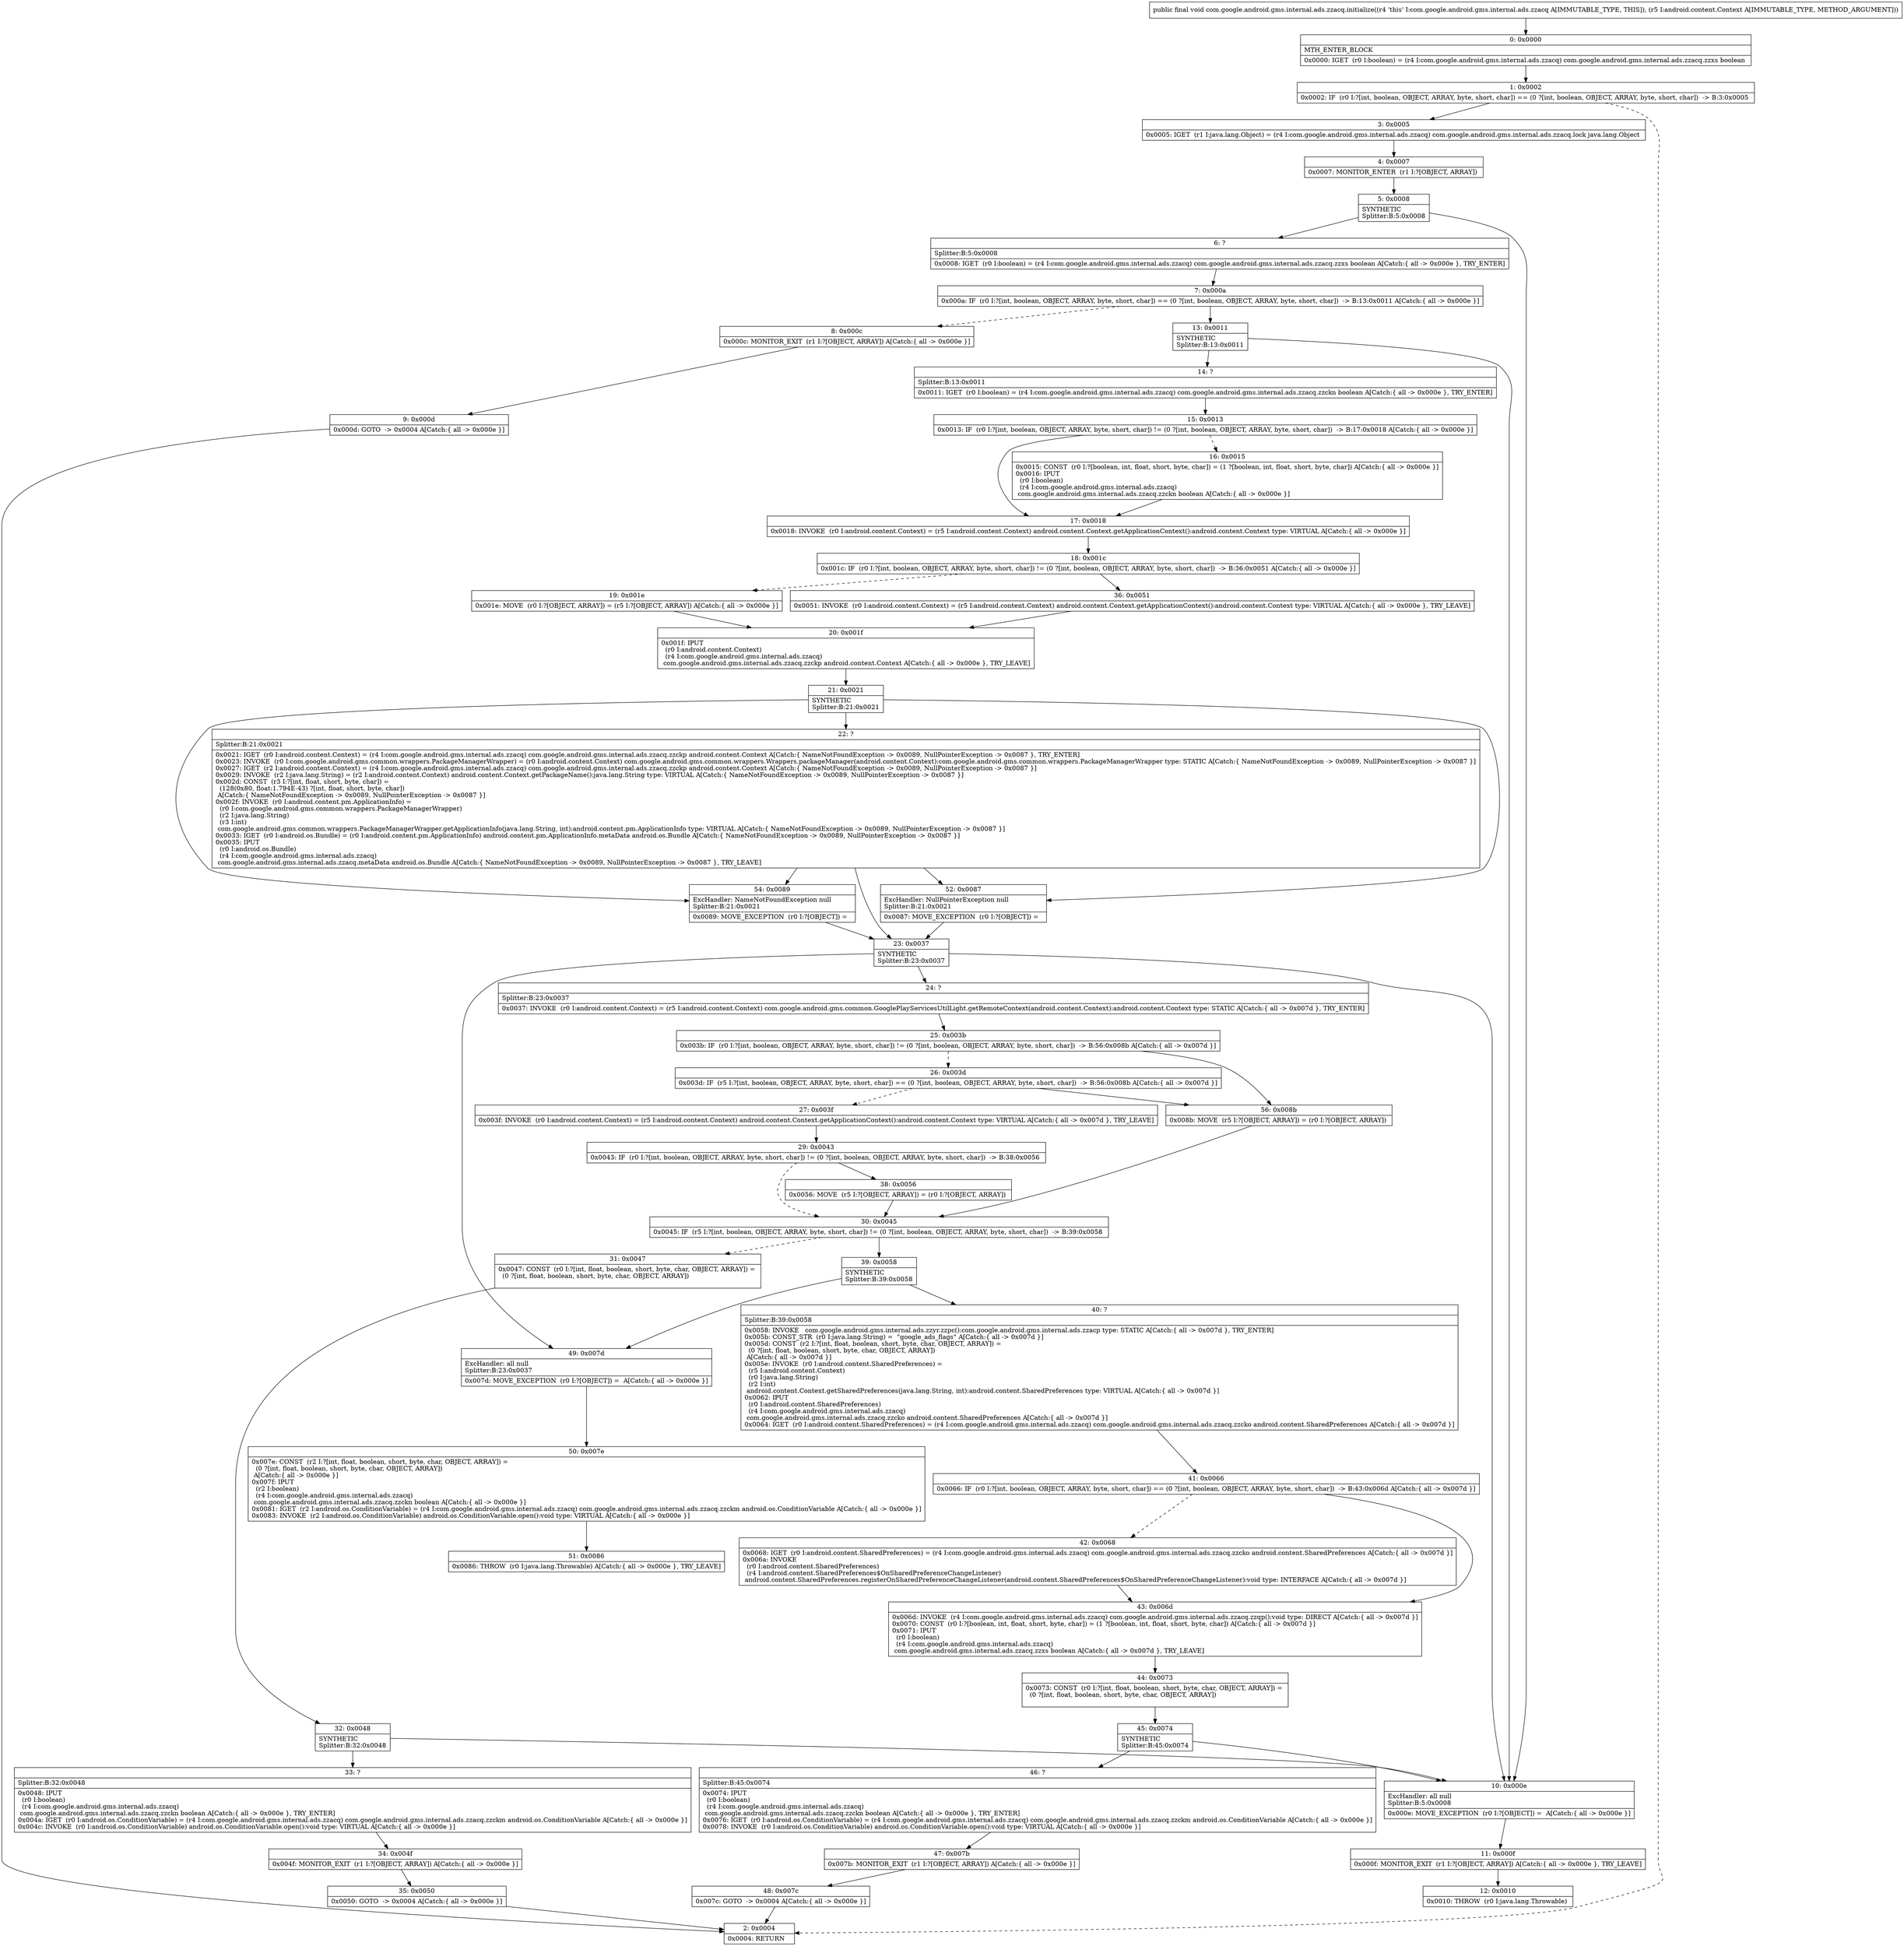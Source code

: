 digraph "CFG forcom.google.android.gms.internal.ads.zzacq.initialize(Landroid\/content\/Context;)V" {
Node_0 [shape=record,label="{0\:\ 0x0000|MTH_ENTER_BLOCK\l|0x0000: IGET  (r0 I:boolean) = (r4 I:com.google.android.gms.internal.ads.zzacq) com.google.android.gms.internal.ads.zzacq.zzxs boolean \l}"];
Node_1 [shape=record,label="{1\:\ 0x0002|0x0002: IF  (r0 I:?[int, boolean, OBJECT, ARRAY, byte, short, char]) == (0 ?[int, boolean, OBJECT, ARRAY, byte, short, char])  \-\> B:3:0x0005 \l}"];
Node_2 [shape=record,label="{2\:\ 0x0004|0x0004: RETURN   \l}"];
Node_3 [shape=record,label="{3\:\ 0x0005|0x0005: IGET  (r1 I:java.lang.Object) = (r4 I:com.google.android.gms.internal.ads.zzacq) com.google.android.gms.internal.ads.zzacq.lock java.lang.Object \l}"];
Node_4 [shape=record,label="{4\:\ 0x0007|0x0007: MONITOR_ENTER  (r1 I:?[OBJECT, ARRAY]) \l}"];
Node_5 [shape=record,label="{5\:\ 0x0008|SYNTHETIC\lSplitter:B:5:0x0008\l}"];
Node_6 [shape=record,label="{6\:\ ?|Splitter:B:5:0x0008\l|0x0008: IGET  (r0 I:boolean) = (r4 I:com.google.android.gms.internal.ads.zzacq) com.google.android.gms.internal.ads.zzacq.zzxs boolean A[Catch:\{ all \-\> 0x000e \}, TRY_ENTER]\l}"];
Node_7 [shape=record,label="{7\:\ 0x000a|0x000a: IF  (r0 I:?[int, boolean, OBJECT, ARRAY, byte, short, char]) == (0 ?[int, boolean, OBJECT, ARRAY, byte, short, char])  \-\> B:13:0x0011 A[Catch:\{ all \-\> 0x000e \}]\l}"];
Node_8 [shape=record,label="{8\:\ 0x000c|0x000c: MONITOR_EXIT  (r1 I:?[OBJECT, ARRAY]) A[Catch:\{ all \-\> 0x000e \}]\l}"];
Node_9 [shape=record,label="{9\:\ 0x000d|0x000d: GOTO  \-\> 0x0004 A[Catch:\{ all \-\> 0x000e \}]\l}"];
Node_10 [shape=record,label="{10\:\ 0x000e|ExcHandler: all null\lSplitter:B:5:0x0008\l|0x000e: MOVE_EXCEPTION  (r0 I:?[OBJECT]) =  A[Catch:\{ all \-\> 0x000e \}]\l}"];
Node_11 [shape=record,label="{11\:\ 0x000f|0x000f: MONITOR_EXIT  (r1 I:?[OBJECT, ARRAY]) A[Catch:\{ all \-\> 0x000e \}, TRY_LEAVE]\l}"];
Node_12 [shape=record,label="{12\:\ 0x0010|0x0010: THROW  (r0 I:java.lang.Throwable) \l}"];
Node_13 [shape=record,label="{13\:\ 0x0011|SYNTHETIC\lSplitter:B:13:0x0011\l}"];
Node_14 [shape=record,label="{14\:\ ?|Splitter:B:13:0x0011\l|0x0011: IGET  (r0 I:boolean) = (r4 I:com.google.android.gms.internal.ads.zzacq) com.google.android.gms.internal.ads.zzacq.zzckn boolean A[Catch:\{ all \-\> 0x000e \}, TRY_ENTER]\l}"];
Node_15 [shape=record,label="{15\:\ 0x0013|0x0013: IF  (r0 I:?[int, boolean, OBJECT, ARRAY, byte, short, char]) != (0 ?[int, boolean, OBJECT, ARRAY, byte, short, char])  \-\> B:17:0x0018 A[Catch:\{ all \-\> 0x000e \}]\l}"];
Node_16 [shape=record,label="{16\:\ 0x0015|0x0015: CONST  (r0 I:?[boolean, int, float, short, byte, char]) = (1 ?[boolean, int, float, short, byte, char]) A[Catch:\{ all \-\> 0x000e \}]\l0x0016: IPUT  \l  (r0 I:boolean)\l  (r4 I:com.google.android.gms.internal.ads.zzacq)\l com.google.android.gms.internal.ads.zzacq.zzckn boolean A[Catch:\{ all \-\> 0x000e \}]\l}"];
Node_17 [shape=record,label="{17\:\ 0x0018|0x0018: INVOKE  (r0 I:android.content.Context) = (r5 I:android.content.Context) android.content.Context.getApplicationContext():android.content.Context type: VIRTUAL A[Catch:\{ all \-\> 0x000e \}]\l}"];
Node_18 [shape=record,label="{18\:\ 0x001c|0x001c: IF  (r0 I:?[int, boolean, OBJECT, ARRAY, byte, short, char]) != (0 ?[int, boolean, OBJECT, ARRAY, byte, short, char])  \-\> B:36:0x0051 A[Catch:\{ all \-\> 0x000e \}]\l}"];
Node_19 [shape=record,label="{19\:\ 0x001e|0x001e: MOVE  (r0 I:?[OBJECT, ARRAY]) = (r5 I:?[OBJECT, ARRAY]) A[Catch:\{ all \-\> 0x000e \}]\l}"];
Node_20 [shape=record,label="{20\:\ 0x001f|0x001f: IPUT  \l  (r0 I:android.content.Context)\l  (r4 I:com.google.android.gms.internal.ads.zzacq)\l com.google.android.gms.internal.ads.zzacq.zzckp android.content.Context A[Catch:\{ all \-\> 0x000e \}, TRY_LEAVE]\l}"];
Node_21 [shape=record,label="{21\:\ 0x0021|SYNTHETIC\lSplitter:B:21:0x0021\l}"];
Node_22 [shape=record,label="{22\:\ ?|Splitter:B:21:0x0021\l|0x0021: IGET  (r0 I:android.content.Context) = (r4 I:com.google.android.gms.internal.ads.zzacq) com.google.android.gms.internal.ads.zzacq.zzckp android.content.Context A[Catch:\{ NameNotFoundException \-\> 0x0089, NullPointerException \-\> 0x0087 \}, TRY_ENTER]\l0x0023: INVOKE  (r0 I:com.google.android.gms.common.wrappers.PackageManagerWrapper) = (r0 I:android.content.Context) com.google.android.gms.common.wrappers.Wrappers.packageManager(android.content.Context):com.google.android.gms.common.wrappers.PackageManagerWrapper type: STATIC A[Catch:\{ NameNotFoundException \-\> 0x0089, NullPointerException \-\> 0x0087 \}]\l0x0027: IGET  (r2 I:android.content.Context) = (r4 I:com.google.android.gms.internal.ads.zzacq) com.google.android.gms.internal.ads.zzacq.zzckp android.content.Context A[Catch:\{ NameNotFoundException \-\> 0x0089, NullPointerException \-\> 0x0087 \}]\l0x0029: INVOKE  (r2 I:java.lang.String) = (r2 I:android.content.Context) android.content.Context.getPackageName():java.lang.String type: VIRTUAL A[Catch:\{ NameNotFoundException \-\> 0x0089, NullPointerException \-\> 0x0087 \}]\l0x002d: CONST  (r3 I:?[int, float, short, byte, char]) = \l  (128(0x80, float:1.794E\-43) ?[int, float, short, byte, char])\l A[Catch:\{ NameNotFoundException \-\> 0x0089, NullPointerException \-\> 0x0087 \}]\l0x002f: INVOKE  (r0 I:android.content.pm.ApplicationInfo) = \l  (r0 I:com.google.android.gms.common.wrappers.PackageManagerWrapper)\l  (r2 I:java.lang.String)\l  (r3 I:int)\l com.google.android.gms.common.wrappers.PackageManagerWrapper.getApplicationInfo(java.lang.String, int):android.content.pm.ApplicationInfo type: VIRTUAL A[Catch:\{ NameNotFoundException \-\> 0x0089, NullPointerException \-\> 0x0087 \}]\l0x0033: IGET  (r0 I:android.os.Bundle) = (r0 I:android.content.pm.ApplicationInfo) android.content.pm.ApplicationInfo.metaData android.os.Bundle A[Catch:\{ NameNotFoundException \-\> 0x0089, NullPointerException \-\> 0x0087 \}]\l0x0035: IPUT  \l  (r0 I:android.os.Bundle)\l  (r4 I:com.google.android.gms.internal.ads.zzacq)\l com.google.android.gms.internal.ads.zzacq.metaData android.os.Bundle A[Catch:\{ NameNotFoundException \-\> 0x0089, NullPointerException \-\> 0x0087 \}, TRY_LEAVE]\l}"];
Node_23 [shape=record,label="{23\:\ 0x0037|SYNTHETIC\lSplitter:B:23:0x0037\l}"];
Node_24 [shape=record,label="{24\:\ ?|Splitter:B:23:0x0037\l|0x0037: INVOKE  (r0 I:android.content.Context) = (r5 I:android.content.Context) com.google.android.gms.common.GooglePlayServicesUtilLight.getRemoteContext(android.content.Context):android.content.Context type: STATIC A[Catch:\{ all \-\> 0x007d \}, TRY_ENTER]\l}"];
Node_25 [shape=record,label="{25\:\ 0x003b|0x003b: IF  (r0 I:?[int, boolean, OBJECT, ARRAY, byte, short, char]) != (0 ?[int, boolean, OBJECT, ARRAY, byte, short, char])  \-\> B:56:0x008b A[Catch:\{ all \-\> 0x007d \}]\l}"];
Node_26 [shape=record,label="{26\:\ 0x003d|0x003d: IF  (r5 I:?[int, boolean, OBJECT, ARRAY, byte, short, char]) == (0 ?[int, boolean, OBJECT, ARRAY, byte, short, char])  \-\> B:56:0x008b A[Catch:\{ all \-\> 0x007d \}]\l}"];
Node_27 [shape=record,label="{27\:\ 0x003f|0x003f: INVOKE  (r0 I:android.content.Context) = (r5 I:android.content.Context) android.content.Context.getApplicationContext():android.content.Context type: VIRTUAL A[Catch:\{ all \-\> 0x007d \}, TRY_LEAVE]\l}"];
Node_29 [shape=record,label="{29\:\ 0x0043|0x0043: IF  (r0 I:?[int, boolean, OBJECT, ARRAY, byte, short, char]) != (0 ?[int, boolean, OBJECT, ARRAY, byte, short, char])  \-\> B:38:0x0056 \l}"];
Node_30 [shape=record,label="{30\:\ 0x0045|0x0045: IF  (r5 I:?[int, boolean, OBJECT, ARRAY, byte, short, char]) != (0 ?[int, boolean, OBJECT, ARRAY, byte, short, char])  \-\> B:39:0x0058 \l}"];
Node_31 [shape=record,label="{31\:\ 0x0047|0x0047: CONST  (r0 I:?[int, float, boolean, short, byte, char, OBJECT, ARRAY]) = \l  (0 ?[int, float, boolean, short, byte, char, OBJECT, ARRAY])\l \l}"];
Node_32 [shape=record,label="{32\:\ 0x0048|SYNTHETIC\lSplitter:B:32:0x0048\l}"];
Node_33 [shape=record,label="{33\:\ ?|Splitter:B:32:0x0048\l|0x0048: IPUT  \l  (r0 I:boolean)\l  (r4 I:com.google.android.gms.internal.ads.zzacq)\l com.google.android.gms.internal.ads.zzacq.zzckn boolean A[Catch:\{ all \-\> 0x000e \}, TRY_ENTER]\l0x004a: IGET  (r0 I:android.os.ConditionVariable) = (r4 I:com.google.android.gms.internal.ads.zzacq) com.google.android.gms.internal.ads.zzacq.zzckm android.os.ConditionVariable A[Catch:\{ all \-\> 0x000e \}]\l0x004c: INVOKE  (r0 I:android.os.ConditionVariable) android.os.ConditionVariable.open():void type: VIRTUAL A[Catch:\{ all \-\> 0x000e \}]\l}"];
Node_34 [shape=record,label="{34\:\ 0x004f|0x004f: MONITOR_EXIT  (r1 I:?[OBJECT, ARRAY]) A[Catch:\{ all \-\> 0x000e \}]\l}"];
Node_35 [shape=record,label="{35\:\ 0x0050|0x0050: GOTO  \-\> 0x0004 A[Catch:\{ all \-\> 0x000e \}]\l}"];
Node_36 [shape=record,label="{36\:\ 0x0051|0x0051: INVOKE  (r0 I:android.content.Context) = (r5 I:android.content.Context) android.content.Context.getApplicationContext():android.content.Context type: VIRTUAL A[Catch:\{ all \-\> 0x000e \}, TRY_LEAVE]\l}"];
Node_38 [shape=record,label="{38\:\ 0x0056|0x0056: MOVE  (r5 I:?[OBJECT, ARRAY]) = (r0 I:?[OBJECT, ARRAY]) \l}"];
Node_39 [shape=record,label="{39\:\ 0x0058|SYNTHETIC\lSplitter:B:39:0x0058\l}"];
Node_40 [shape=record,label="{40\:\ ?|Splitter:B:39:0x0058\l|0x0058: INVOKE   com.google.android.gms.internal.ads.zzyr.zzpc():com.google.android.gms.internal.ads.zzacp type: STATIC A[Catch:\{ all \-\> 0x007d \}, TRY_ENTER]\l0x005b: CONST_STR  (r0 I:java.lang.String) =  \"google_ads_flags\" A[Catch:\{ all \-\> 0x007d \}]\l0x005d: CONST  (r2 I:?[int, float, boolean, short, byte, char, OBJECT, ARRAY]) = \l  (0 ?[int, float, boolean, short, byte, char, OBJECT, ARRAY])\l A[Catch:\{ all \-\> 0x007d \}]\l0x005e: INVOKE  (r0 I:android.content.SharedPreferences) = \l  (r5 I:android.content.Context)\l  (r0 I:java.lang.String)\l  (r2 I:int)\l android.content.Context.getSharedPreferences(java.lang.String, int):android.content.SharedPreferences type: VIRTUAL A[Catch:\{ all \-\> 0x007d \}]\l0x0062: IPUT  \l  (r0 I:android.content.SharedPreferences)\l  (r4 I:com.google.android.gms.internal.ads.zzacq)\l com.google.android.gms.internal.ads.zzacq.zzcko android.content.SharedPreferences A[Catch:\{ all \-\> 0x007d \}]\l0x0064: IGET  (r0 I:android.content.SharedPreferences) = (r4 I:com.google.android.gms.internal.ads.zzacq) com.google.android.gms.internal.ads.zzacq.zzcko android.content.SharedPreferences A[Catch:\{ all \-\> 0x007d \}]\l}"];
Node_41 [shape=record,label="{41\:\ 0x0066|0x0066: IF  (r0 I:?[int, boolean, OBJECT, ARRAY, byte, short, char]) == (0 ?[int, boolean, OBJECT, ARRAY, byte, short, char])  \-\> B:43:0x006d A[Catch:\{ all \-\> 0x007d \}]\l}"];
Node_42 [shape=record,label="{42\:\ 0x0068|0x0068: IGET  (r0 I:android.content.SharedPreferences) = (r4 I:com.google.android.gms.internal.ads.zzacq) com.google.android.gms.internal.ads.zzacq.zzcko android.content.SharedPreferences A[Catch:\{ all \-\> 0x007d \}]\l0x006a: INVOKE  \l  (r0 I:android.content.SharedPreferences)\l  (r4 I:android.content.SharedPreferences$OnSharedPreferenceChangeListener)\l android.content.SharedPreferences.registerOnSharedPreferenceChangeListener(android.content.SharedPreferences$OnSharedPreferenceChangeListener):void type: INTERFACE A[Catch:\{ all \-\> 0x007d \}]\l}"];
Node_43 [shape=record,label="{43\:\ 0x006d|0x006d: INVOKE  (r4 I:com.google.android.gms.internal.ads.zzacq) com.google.android.gms.internal.ads.zzacq.zzqp():void type: DIRECT A[Catch:\{ all \-\> 0x007d \}]\l0x0070: CONST  (r0 I:?[boolean, int, float, short, byte, char]) = (1 ?[boolean, int, float, short, byte, char]) A[Catch:\{ all \-\> 0x007d \}]\l0x0071: IPUT  \l  (r0 I:boolean)\l  (r4 I:com.google.android.gms.internal.ads.zzacq)\l com.google.android.gms.internal.ads.zzacq.zzxs boolean A[Catch:\{ all \-\> 0x007d \}, TRY_LEAVE]\l}"];
Node_44 [shape=record,label="{44\:\ 0x0073|0x0073: CONST  (r0 I:?[int, float, boolean, short, byte, char, OBJECT, ARRAY]) = \l  (0 ?[int, float, boolean, short, byte, char, OBJECT, ARRAY])\l \l}"];
Node_45 [shape=record,label="{45\:\ 0x0074|SYNTHETIC\lSplitter:B:45:0x0074\l}"];
Node_46 [shape=record,label="{46\:\ ?|Splitter:B:45:0x0074\l|0x0074: IPUT  \l  (r0 I:boolean)\l  (r4 I:com.google.android.gms.internal.ads.zzacq)\l com.google.android.gms.internal.ads.zzacq.zzckn boolean A[Catch:\{ all \-\> 0x000e \}, TRY_ENTER]\l0x0076: IGET  (r0 I:android.os.ConditionVariable) = (r4 I:com.google.android.gms.internal.ads.zzacq) com.google.android.gms.internal.ads.zzacq.zzckm android.os.ConditionVariable A[Catch:\{ all \-\> 0x000e \}]\l0x0078: INVOKE  (r0 I:android.os.ConditionVariable) android.os.ConditionVariable.open():void type: VIRTUAL A[Catch:\{ all \-\> 0x000e \}]\l}"];
Node_47 [shape=record,label="{47\:\ 0x007b|0x007b: MONITOR_EXIT  (r1 I:?[OBJECT, ARRAY]) A[Catch:\{ all \-\> 0x000e \}]\l}"];
Node_48 [shape=record,label="{48\:\ 0x007c|0x007c: GOTO  \-\> 0x0004 A[Catch:\{ all \-\> 0x000e \}]\l}"];
Node_49 [shape=record,label="{49\:\ 0x007d|ExcHandler: all null\lSplitter:B:23:0x0037\l|0x007d: MOVE_EXCEPTION  (r0 I:?[OBJECT]) =  A[Catch:\{ all \-\> 0x000e \}]\l}"];
Node_50 [shape=record,label="{50\:\ 0x007e|0x007e: CONST  (r2 I:?[int, float, boolean, short, byte, char, OBJECT, ARRAY]) = \l  (0 ?[int, float, boolean, short, byte, char, OBJECT, ARRAY])\l A[Catch:\{ all \-\> 0x000e \}]\l0x007f: IPUT  \l  (r2 I:boolean)\l  (r4 I:com.google.android.gms.internal.ads.zzacq)\l com.google.android.gms.internal.ads.zzacq.zzckn boolean A[Catch:\{ all \-\> 0x000e \}]\l0x0081: IGET  (r2 I:android.os.ConditionVariable) = (r4 I:com.google.android.gms.internal.ads.zzacq) com.google.android.gms.internal.ads.zzacq.zzckm android.os.ConditionVariable A[Catch:\{ all \-\> 0x000e \}]\l0x0083: INVOKE  (r2 I:android.os.ConditionVariable) android.os.ConditionVariable.open():void type: VIRTUAL A[Catch:\{ all \-\> 0x000e \}]\l}"];
Node_51 [shape=record,label="{51\:\ 0x0086|0x0086: THROW  (r0 I:java.lang.Throwable) A[Catch:\{ all \-\> 0x000e \}, TRY_LEAVE]\l}"];
Node_52 [shape=record,label="{52\:\ 0x0087|ExcHandler: NullPointerException null\lSplitter:B:21:0x0021\l|0x0087: MOVE_EXCEPTION  (r0 I:?[OBJECT]) =  \l}"];
Node_54 [shape=record,label="{54\:\ 0x0089|ExcHandler: NameNotFoundException null\lSplitter:B:21:0x0021\l|0x0089: MOVE_EXCEPTION  (r0 I:?[OBJECT]) =  \l}"];
Node_56 [shape=record,label="{56\:\ 0x008b|0x008b: MOVE  (r5 I:?[OBJECT, ARRAY]) = (r0 I:?[OBJECT, ARRAY]) \l}"];
MethodNode[shape=record,label="{public final void com.google.android.gms.internal.ads.zzacq.initialize((r4 'this' I:com.google.android.gms.internal.ads.zzacq A[IMMUTABLE_TYPE, THIS]), (r5 I:android.content.Context A[IMMUTABLE_TYPE, METHOD_ARGUMENT])) }"];
MethodNode -> Node_0;
Node_0 -> Node_1;
Node_1 -> Node_2[style=dashed];
Node_1 -> Node_3;
Node_3 -> Node_4;
Node_4 -> Node_5;
Node_5 -> Node_6;
Node_5 -> Node_10;
Node_6 -> Node_7;
Node_7 -> Node_8[style=dashed];
Node_7 -> Node_13;
Node_8 -> Node_9;
Node_9 -> Node_2;
Node_10 -> Node_11;
Node_11 -> Node_12;
Node_13 -> Node_14;
Node_13 -> Node_10;
Node_14 -> Node_15;
Node_15 -> Node_16[style=dashed];
Node_15 -> Node_17;
Node_16 -> Node_17;
Node_17 -> Node_18;
Node_18 -> Node_19[style=dashed];
Node_18 -> Node_36;
Node_19 -> Node_20;
Node_20 -> Node_21;
Node_21 -> Node_22;
Node_21 -> Node_54;
Node_21 -> Node_52;
Node_22 -> Node_23;
Node_22 -> Node_54;
Node_22 -> Node_52;
Node_23 -> Node_24;
Node_23 -> Node_49;
Node_23 -> Node_10;
Node_24 -> Node_25;
Node_25 -> Node_26[style=dashed];
Node_25 -> Node_56;
Node_26 -> Node_27[style=dashed];
Node_26 -> Node_56;
Node_27 -> Node_29;
Node_29 -> Node_30[style=dashed];
Node_29 -> Node_38;
Node_30 -> Node_31[style=dashed];
Node_30 -> Node_39;
Node_31 -> Node_32;
Node_32 -> Node_33;
Node_32 -> Node_10;
Node_33 -> Node_34;
Node_34 -> Node_35;
Node_35 -> Node_2;
Node_36 -> Node_20;
Node_38 -> Node_30;
Node_39 -> Node_40;
Node_39 -> Node_49;
Node_40 -> Node_41;
Node_41 -> Node_42[style=dashed];
Node_41 -> Node_43;
Node_42 -> Node_43;
Node_43 -> Node_44;
Node_44 -> Node_45;
Node_45 -> Node_46;
Node_45 -> Node_10;
Node_46 -> Node_47;
Node_47 -> Node_48;
Node_48 -> Node_2;
Node_49 -> Node_50;
Node_50 -> Node_51;
Node_52 -> Node_23;
Node_54 -> Node_23;
Node_56 -> Node_30;
}

